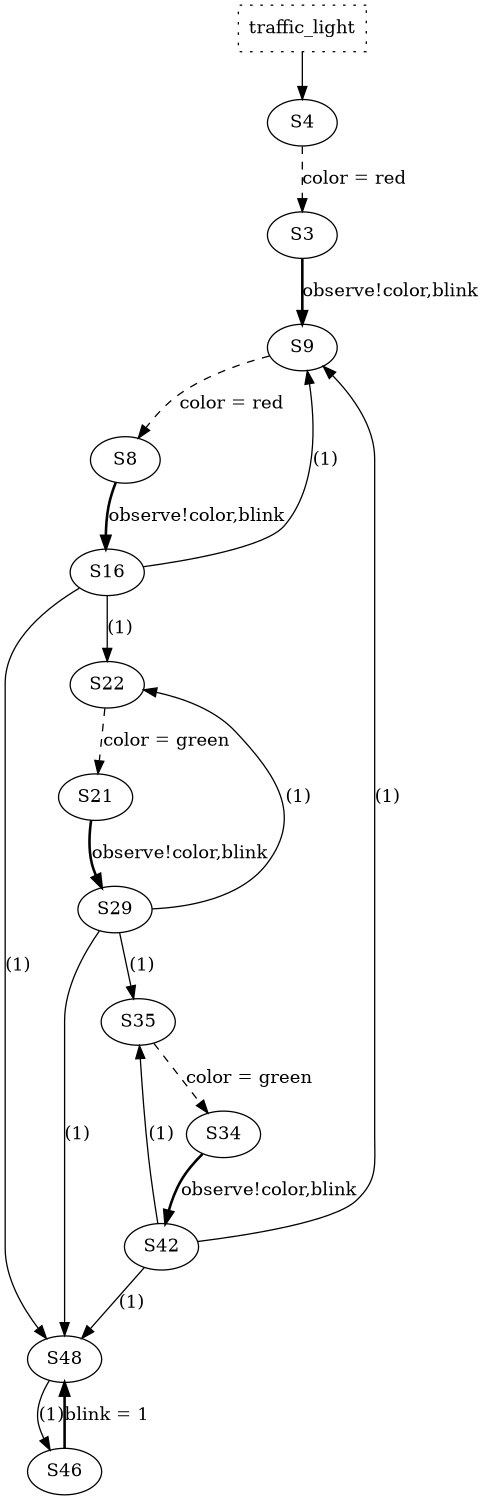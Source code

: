 digraph p_traffic_light {
size="8,10";
  GT [shape=box,style=dotted,label="traffic_light"];
  GT -> S4;
	S4 -> S3  [color=black,style=dashed,label="color = red"];
	S3 -> S9  [color=black,style=bold,label="observe!color,blink"];
	S9 -> S8  [color=black,style=dashed,label="color = red"];
	S8 -> S16  [color=black,style=bold,label="observe!color,blink"];
	S16 -> S9  [color=black,style=solid,label="(1)"];
	S16 -> S22  [color=black,style=solid,label="(1)"];
	S16 -> S48  [color=black,style=solid,label="(1)"];
	S22 -> S21  [color=black,style=dashed,label="color = green"];
	S21 -> S29  [color=black,style=bold,label="observe!color,blink"];
	S29 -> S22  [color=black,style=solid,label="(1)"];
	S29 -> S35  [color=black,style=solid,label="(1)"];
	S29 -> S48  [color=black,style=solid,label="(1)"];
	S35 -> S34  [color=black,style=dashed,label="color = green"];
	S34 -> S42  [color=black,style=bold,label="observe!color,blink"];
	S42 -> S9  [color=black,style=solid,label="(1)"];
	S42 -> S35  [color=black,style=solid,label="(1)"];
	S42 -> S48  [color=black,style=solid,label="(1)"];
	S48 -> S46  [color=black,style=solid,label="(1)"];
	S46 -> S48  [color=black,style=bold,label="blink = 1"];
}
digraph p_observer {
size="8,10";
  GT [shape=box,style=dotted,label="observer"];
  GT -> S19;
	S19 -> S17  [color=black,style=bold,label="observe?col,blk"];
	S17 -> S19  [color=black,style=solid,label="((col==orange))"];
	S17 -> S19  [color=black,style=solid,label="((col==green))"];
	S17 -> S19  [color=black,style=solid,label="((col==red))"];
	S17 -> S19  [color=black,style=solid,label="((blk==1))"];
}
digraph init {
size="8,10";
  GT [shape=box,style=dotted,label="init"];
  GT -> S2;
	S2 -> S3  [color=black,style=solid,label="(run traffic_light())"];
	S3 -> S0  [color=black,style=solid,label="-end-"];
  S3 [color=blue,style=bold,shape=box];
}
